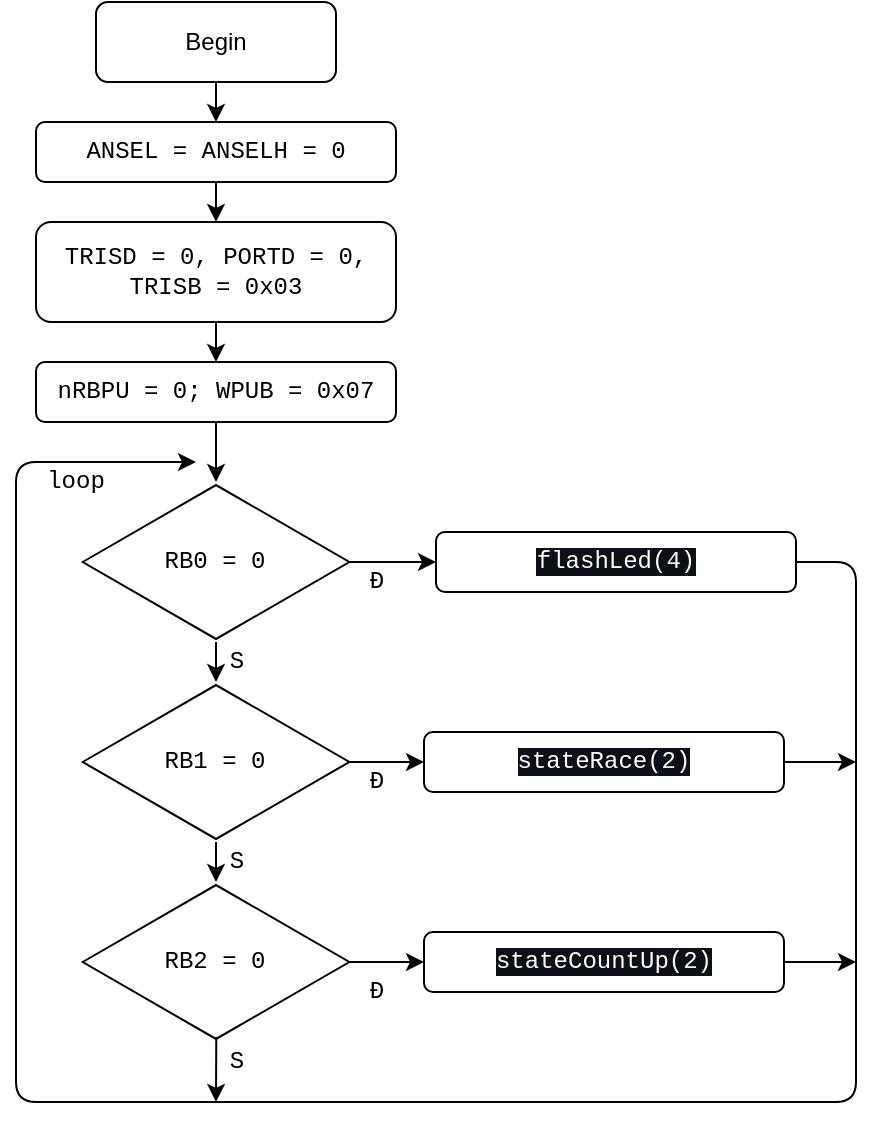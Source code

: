 <mxfile version="14.4.8" type="github">
  <diagram id="C5RBs43oDa-KdzZeNtuy" name="Page-1">
    <mxGraphModel dx="1079" dy="638" grid="1" gridSize="10" guides="1" tooltips="1" connect="1" arrows="1" fold="1" page="1" pageScale="1" pageWidth="827" pageHeight="1169" math="0" shadow="0">
      <root>
        <mxCell id="WIyWlLk6GJQsqaUBKTNV-0" />
        <mxCell id="WIyWlLk6GJQsqaUBKTNV-1" parent="WIyWlLk6GJQsqaUBKTNV-0" />
        <mxCell id="WIyWlLk6GJQsqaUBKTNV-3" value="Begin" style="whiteSpace=wrap;html=1;fontSize=12;glass=0;strokeWidth=1;shadow=0;rounded=1;" parent="WIyWlLk6GJQsqaUBKTNV-1" vertex="1">
          <mxGeometry x="160" y="80" width="120" height="40" as="geometry" />
        </mxCell>
        <mxCell id="Gp8WZ9OI6F7P4KFakjE8-0" value="ANSEL = ANSELH = 0" style="whiteSpace=wrap;html=1;fontFamily=Courier New;rounded=1;" vertex="1" parent="WIyWlLk6GJQsqaUBKTNV-1">
          <mxGeometry x="130" y="140" width="180" height="30" as="geometry" />
        </mxCell>
        <mxCell id="Gp8WZ9OI6F7P4KFakjE8-2" value="TRISD = 0, PORTD = 0,&lt;br&gt;TRISB = 0x03" style="whiteSpace=wrap;html=1;fontFamily=Courier New;rounded=1;" vertex="1" parent="WIyWlLk6GJQsqaUBKTNV-1">
          <mxGeometry x="130" y="190" width="180" height="50" as="geometry" />
        </mxCell>
        <mxCell id="Gp8WZ9OI6F7P4KFakjE8-3" value="nRBPU = 0; WPUB = 0x07" style="whiteSpace=wrap;html=1;fontFamily=Courier New;rounded=1;" vertex="1" parent="WIyWlLk6GJQsqaUBKTNV-1">
          <mxGeometry x="130" y="260" width="180" height="30" as="geometry" />
        </mxCell>
        <mxCell id="Gp8WZ9OI6F7P4KFakjE8-4" value="" style="endArrow=classic;html=1;fontFamily=Courier New;exitX=0.5;exitY=1;exitDx=0;exitDy=0;entryX=0.5;entryY=0;entryDx=0;entryDy=0;" edge="1" parent="WIyWlLk6GJQsqaUBKTNV-1" source="WIyWlLk6GJQsqaUBKTNV-3" target="Gp8WZ9OI6F7P4KFakjE8-0">
          <mxGeometry width="50" height="50" relative="1" as="geometry">
            <mxPoint x="300" y="220" as="sourcePoint" />
            <mxPoint x="350" y="170" as="targetPoint" />
          </mxGeometry>
        </mxCell>
        <mxCell id="Gp8WZ9OI6F7P4KFakjE8-7" value="" style="endArrow=classic;html=1;fontFamily=Courier New;exitX=0.5;exitY=1;exitDx=0;exitDy=0;entryX=0.5;entryY=0;entryDx=0;entryDy=0;" edge="1" parent="WIyWlLk6GJQsqaUBKTNV-1" source="Gp8WZ9OI6F7P4KFakjE8-0" target="Gp8WZ9OI6F7P4KFakjE8-2">
          <mxGeometry width="50" height="50" relative="1" as="geometry">
            <mxPoint x="230" y="130" as="sourcePoint" />
            <mxPoint x="230" y="180" as="targetPoint" />
          </mxGeometry>
        </mxCell>
        <mxCell id="Gp8WZ9OI6F7P4KFakjE8-8" value="" style="endArrow=classic;html=1;fontFamily=Courier New;exitX=0.5;exitY=1;exitDx=0;exitDy=0;entryX=0.5;entryY=0;entryDx=0;entryDy=0;" edge="1" parent="WIyWlLk6GJQsqaUBKTNV-1" source="Gp8WZ9OI6F7P4KFakjE8-2" target="Gp8WZ9OI6F7P4KFakjE8-3">
          <mxGeometry width="50" height="50" relative="1" as="geometry">
            <mxPoint x="230" y="180" as="sourcePoint" />
            <mxPoint x="230" y="200" as="targetPoint" />
          </mxGeometry>
        </mxCell>
        <mxCell id="Gp8WZ9OI6F7P4KFakjE8-11" value="RB0 = 0" style="html=1;whiteSpace=wrap;aspect=fixed;shape=isoRectangle;fontFamily=Courier New;rounded=1;" vertex="1" parent="WIyWlLk6GJQsqaUBKTNV-1">
          <mxGeometry x="153.34" y="320" width="133.33" height="80" as="geometry" />
        </mxCell>
        <mxCell id="Gp8WZ9OI6F7P4KFakjE8-12" value="&lt;span&gt;RB2 = 0&lt;/span&gt;" style="html=1;whiteSpace=wrap;aspect=fixed;shape=isoRectangle;fontFamily=Courier New;rounded=1;" vertex="1" parent="WIyWlLk6GJQsqaUBKTNV-1">
          <mxGeometry x="153.34" y="520" width="133.33" height="80" as="geometry" />
        </mxCell>
        <mxCell id="Gp8WZ9OI6F7P4KFakjE8-18" value="" style="endArrow=classic;html=1;fontFamily=Courier New;" edge="1" parent="WIyWlLk6GJQsqaUBKTNV-1">
          <mxGeometry width="50" height="50" relative="1" as="geometry">
            <mxPoint x="220" y="630" as="sourcePoint" />
            <mxPoint x="210" y="310" as="targetPoint" />
            <Array as="points">
              <mxPoint x="220" y="630" />
              <mxPoint x="120" y="630" />
              <mxPoint x="120" y="510" />
              <mxPoint x="120" y="310" />
            </Array>
          </mxGeometry>
        </mxCell>
        <mxCell id="Gp8WZ9OI6F7P4KFakjE8-19" value="" style="endArrow=classic;html=1;fontFamily=Courier New;exitX=0.5;exitY=1;exitDx=0;exitDy=0;entryX=0.5;entryY=0;entryDx=0;entryDy=0;entryPerimeter=0;" edge="1" parent="WIyWlLk6GJQsqaUBKTNV-1" source="Gp8WZ9OI6F7P4KFakjE8-3" target="Gp8WZ9OI6F7P4KFakjE8-11">
          <mxGeometry width="50" height="50" relative="1" as="geometry">
            <mxPoint x="300" y="350" as="sourcePoint" />
            <mxPoint x="350" y="300" as="targetPoint" />
          </mxGeometry>
        </mxCell>
        <mxCell id="Gp8WZ9OI6F7P4KFakjE8-20" value="loop" style="text;html=1;strokeColor=none;fillColor=none;align=center;verticalAlign=middle;whiteSpace=wrap;fontFamily=Courier New;rounded=1;" vertex="1" parent="WIyWlLk6GJQsqaUBKTNV-1">
          <mxGeometry x="130" y="310" width="40" height="20" as="geometry" />
        </mxCell>
        <mxCell id="Gp8WZ9OI6F7P4KFakjE8-21" value="&lt;span&gt;RB1 = 0&lt;/span&gt;" style="html=1;whiteSpace=wrap;aspect=fixed;shape=isoRectangle;fontFamily=Courier New;rounded=1;" vertex="1" parent="WIyWlLk6GJQsqaUBKTNV-1">
          <mxGeometry x="153.34" y="420" width="133.33" height="80" as="geometry" />
        </mxCell>
        <mxCell id="Gp8WZ9OI6F7P4KFakjE8-22" value="" style="endArrow=classic;html=1;fontFamily=Courier New;exitX=0.5;exitY=1;exitDx=0;exitDy=0;exitPerimeter=0;entryX=0.5;entryY=0;entryDx=0;entryDy=0;entryPerimeter=0;" edge="1" parent="WIyWlLk6GJQsqaUBKTNV-1" source="Gp8WZ9OI6F7P4KFakjE8-11" target="Gp8WZ9OI6F7P4KFakjE8-21">
          <mxGeometry width="50" height="50" relative="1" as="geometry">
            <mxPoint x="300" y="420" as="sourcePoint" />
            <mxPoint x="350" y="370" as="targetPoint" />
          </mxGeometry>
        </mxCell>
        <mxCell id="Gp8WZ9OI6F7P4KFakjE8-23" value="" style="endArrow=classic;html=1;fontFamily=Courier New;" edge="1" parent="WIyWlLk6GJQsqaUBKTNV-1" source="Gp8WZ9OI6F7P4KFakjE8-21" target="Gp8WZ9OI6F7P4KFakjE8-12">
          <mxGeometry width="50" height="50" relative="1" as="geometry">
            <mxPoint x="221" y="498" as="sourcePoint" />
            <mxPoint x="230.005" y="430" as="targetPoint" />
          </mxGeometry>
        </mxCell>
        <mxCell id="Gp8WZ9OI6F7P4KFakjE8-24" value="S" style="text;html=1;align=center;verticalAlign=middle;resizable=0;points=[];autosize=1;fontFamily=Courier New;rounded=1;" vertex="1" parent="WIyWlLk6GJQsqaUBKTNV-1">
          <mxGeometry x="220" y="400" width="20" height="20" as="geometry" />
        </mxCell>
        <mxCell id="Gp8WZ9OI6F7P4KFakjE8-26" value="S" style="text;html=1;align=center;verticalAlign=middle;resizable=0;points=[];autosize=1;fontFamily=Courier New;rounded=1;" vertex="1" parent="WIyWlLk6GJQsqaUBKTNV-1">
          <mxGeometry x="220" y="500" width="20" height="20" as="geometry" />
        </mxCell>
        <mxCell id="Gp8WZ9OI6F7P4KFakjE8-29" value="&lt;span style=&quot;background-color: rgb(13, 17, 23);&quot;&gt;flashLed(4)&lt;/span&gt;" style="whiteSpace=wrap;html=1;fontFamily=Courier New;fontColor=#FFFFFF;rounded=1;" vertex="1" parent="WIyWlLk6GJQsqaUBKTNV-1">
          <mxGeometry x="330" y="345" width="180" height="30" as="geometry" />
        </mxCell>
        <mxCell id="Gp8WZ9OI6F7P4KFakjE8-30" value="&lt;span style=&quot;color: rgb(255 , 255 , 255) ; background-color: rgb(13 , 17 , 23)&quot;&gt;stateRace(2)&lt;/span&gt;" style="whiteSpace=wrap;html=1;fontFamily=Courier New;rounded=1;" vertex="1" parent="WIyWlLk6GJQsqaUBKTNV-1">
          <mxGeometry x="324" y="445" width="180" height="30" as="geometry" />
        </mxCell>
        <mxCell id="Gp8WZ9OI6F7P4KFakjE8-31" value="&lt;span style=&quot;color: rgb(255 , 255 , 255) ; background-color: rgb(13 , 17 , 23)&quot;&gt;stateCountUp(2)&lt;/span&gt;" style="whiteSpace=wrap;html=1;fontFamily=Courier New;rounded=1;" vertex="1" parent="WIyWlLk6GJQsqaUBKTNV-1">
          <mxGeometry x="324" y="545" width="180" height="30" as="geometry" />
        </mxCell>
        <mxCell id="Gp8WZ9OI6F7P4KFakjE8-32" value="" style="endArrow=classic;html=1;fontFamily=Courier New;entryX=0;entryY=0.5;entryDx=0;entryDy=0;" edge="1" parent="WIyWlLk6GJQsqaUBKTNV-1" source="Gp8WZ9OI6F7P4KFakjE8-11" target="Gp8WZ9OI6F7P4KFakjE8-29">
          <mxGeometry width="50" height="50" relative="1" as="geometry">
            <mxPoint x="290" y="360" as="sourcePoint" />
            <mxPoint x="350" y="370" as="targetPoint" />
          </mxGeometry>
        </mxCell>
        <mxCell id="Gp8WZ9OI6F7P4KFakjE8-33" value="" style="endArrow=classic;html=1;fontFamily=Courier New;" edge="1" parent="WIyWlLk6GJQsqaUBKTNV-1" source="Gp8WZ9OI6F7P4KFakjE8-21" target="Gp8WZ9OI6F7P4KFakjE8-30">
          <mxGeometry width="50" height="50" relative="1" as="geometry">
            <mxPoint x="286" y="458" as="sourcePoint" />
            <mxPoint x="340" y="370" as="targetPoint" />
          </mxGeometry>
        </mxCell>
        <mxCell id="Gp8WZ9OI6F7P4KFakjE8-34" value="" style="endArrow=classic;html=1;fontFamily=Courier New;entryX=0;entryY=0.5;entryDx=0;entryDy=0;" edge="1" parent="WIyWlLk6GJQsqaUBKTNV-1" source="Gp8WZ9OI6F7P4KFakjE8-12" target="Gp8WZ9OI6F7P4KFakjE8-31">
          <mxGeometry width="50" height="50" relative="1" as="geometry">
            <mxPoint x="296.67" y="470" as="sourcePoint" />
            <mxPoint x="334" y="470" as="targetPoint" />
          </mxGeometry>
        </mxCell>
        <mxCell id="Gp8WZ9OI6F7P4KFakjE8-35" value="Đ" style="text;html=1;align=center;verticalAlign=middle;resizable=0;points=[];autosize=1;fontFamily=Courier New;rounded=1;" vertex="1" parent="WIyWlLk6GJQsqaUBKTNV-1">
          <mxGeometry x="290" y="360" width="20" height="20" as="geometry" />
        </mxCell>
        <mxCell id="Gp8WZ9OI6F7P4KFakjE8-36" value="Đ" style="text;html=1;align=center;verticalAlign=middle;resizable=0;points=[];autosize=1;fontFamily=Courier New;rounded=1;" vertex="1" parent="WIyWlLk6GJQsqaUBKTNV-1">
          <mxGeometry x="290" y="460" width="20" height="20" as="geometry" />
        </mxCell>
        <mxCell id="Gp8WZ9OI6F7P4KFakjE8-37" value="Đ" style="text;html=1;align=center;verticalAlign=middle;resizable=0;points=[];autosize=1;fontFamily=Courier New;rounded=1;" vertex="1" parent="WIyWlLk6GJQsqaUBKTNV-1">
          <mxGeometry x="290" y="564.5" width="20" height="20" as="geometry" />
        </mxCell>
        <mxCell id="Gp8WZ9OI6F7P4KFakjE8-38" value="S" style="text;html=1;align=center;verticalAlign=middle;resizable=0;points=[];autosize=1;fontFamily=Courier New;rounded=1;" vertex="1" parent="WIyWlLk6GJQsqaUBKTNV-1">
          <mxGeometry x="220" y="600" width="20" height="20" as="geometry" />
        </mxCell>
        <mxCell id="Gp8WZ9OI6F7P4KFakjE8-40" value="" style="endArrow=none;html=1;fontFamily=Courier New;fontColor=#FFFFFF;exitX=1;exitY=0.5;exitDx=0;exitDy=0;" edge="1" parent="WIyWlLk6GJQsqaUBKTNV-1" source="Gp8WZ9OI6F7P4KFakjE8-29">
          <mxGeometry width="50" height="50" relative="1" as="geometry">
            <mxPoint x="300" y="490" as="sourcePoint" />
            <mxPoint x="210" y="630" as="targetPoint" />
            <Array as="points">
              <mxPoint x="540" y="360" />
              <mxPoint x="540" y="630" />
            </Array>
          </mxGeometry>
        </mxCell>
        <mxCell id="Gp8WZ9OI6F7P4KFakjE8-42" value="" style="endArrow=classic;html=1;fontFamily=Courier New;fontColor=#FFFFFF;exitX=1;exitY=0.5;exitDx=0;exitDy=0;" edge="1" parent="WIyWlLk6GJQsqaUBKTNV-1" source="Gp8WZ9OI6F7P4KFakjE8-30">
          <mxGeometry width="50" height="50" relative="1" as="geometry">
            <mxPoint x="300" y="490" as="sourcePoint" />
            <mxPoint x="540" y="460" as="targetPoint" />
          </mxGeometry>
        </mxCell>
        <mxCell id="Gp8WZ9OI6F7P4KFakjE8-43" value="" style="endArrow=classic;html=1;fontFamily=Courier New;fontColor=#FFFFFF;exitX=1;exitY=0.5;exitDx=0;exitDy=0;" edge="1" parent="WIyWlLk6GJQsqaUBKTNV-1" source="Gp8WZ9OI6F7P4KFakjE8-31">
          <mxGeometry width="50" height="50" relative="1" as="geometry">
            <mxPoint x="514" y="470" as="sourcePoint" />
            <mxPoint x="540" y="560" as="targetPoint" />
          </mxGeometry>
        </mxCell>
        <mxCell id="Gp8WZ9OI6F7P4KFakjE8-44" value="" style="endArrow=classic;html=1;fontFamily=Courier New;fontColor=#FFFFFF;exitX=0.501;exitY=0.969;exitDx=0;exitDy=0;exitPerimeter=0;" edge="1" parent="WIyWlLk6GJQsqaUBKTNV-1" source="Gp8WZ9OI6F7P4KFakjE8-12">
          <mxGeometry width="50" height="50" relative="1" as="geometry">
            <mxPoint x="218" y="590" as="sourcePoint" />
            <mxPoint x="220" y="630" as="targetPoint" />
          </mxGeometry>
        </mxCell>
      </root>
    </mxGraphModel>
  </diagram>
</mxfile>
